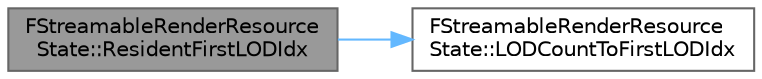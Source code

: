 digraph "FStreamableRenderResourceState::ResidentFirstLODIdx"
{
 // INTERACTIVE_SVG=YES
 // LATEX_PDF_SIZE
  bgcolor="transparent";
  edge [fontname=Helvetica,fontsize=10,labelfontname=Helvetica,labelfontsize=10];
  node [fontname=Helvetica,fontsize=10,shape=box,height=0.2,width=0.4];
  rankdir="LR";
  Node1 [id="Node000001",label="FStreamableRenderResource\lState::ResidentFirstLODIdx",height=0.2,width=0.4,color="gray40", fillcolor="grey60", style="filled", fontcolor="black",tooltip="Return the first resident LOD index within the render resource LOD array."];
  Node1 -> Node2 [id="edge1_Node000001_Node000002",color="steelblue1",style="solid",tooltip=" "];
  Node2 [id="Node000002",label="FStreamableRenderResource\lState::LODCountToFirstLODIdx",height=0.2,width=0.4,color="grey40", fillcolor="white", style="filled",URL="$de/dbd/structFStreamableRenderResourceState.html#a842e27d8d8947d338a9f1f10830d98cc",tooltip="Considering the given render resource LOD count, return the corresponding first LOD index within the ..."];
}
